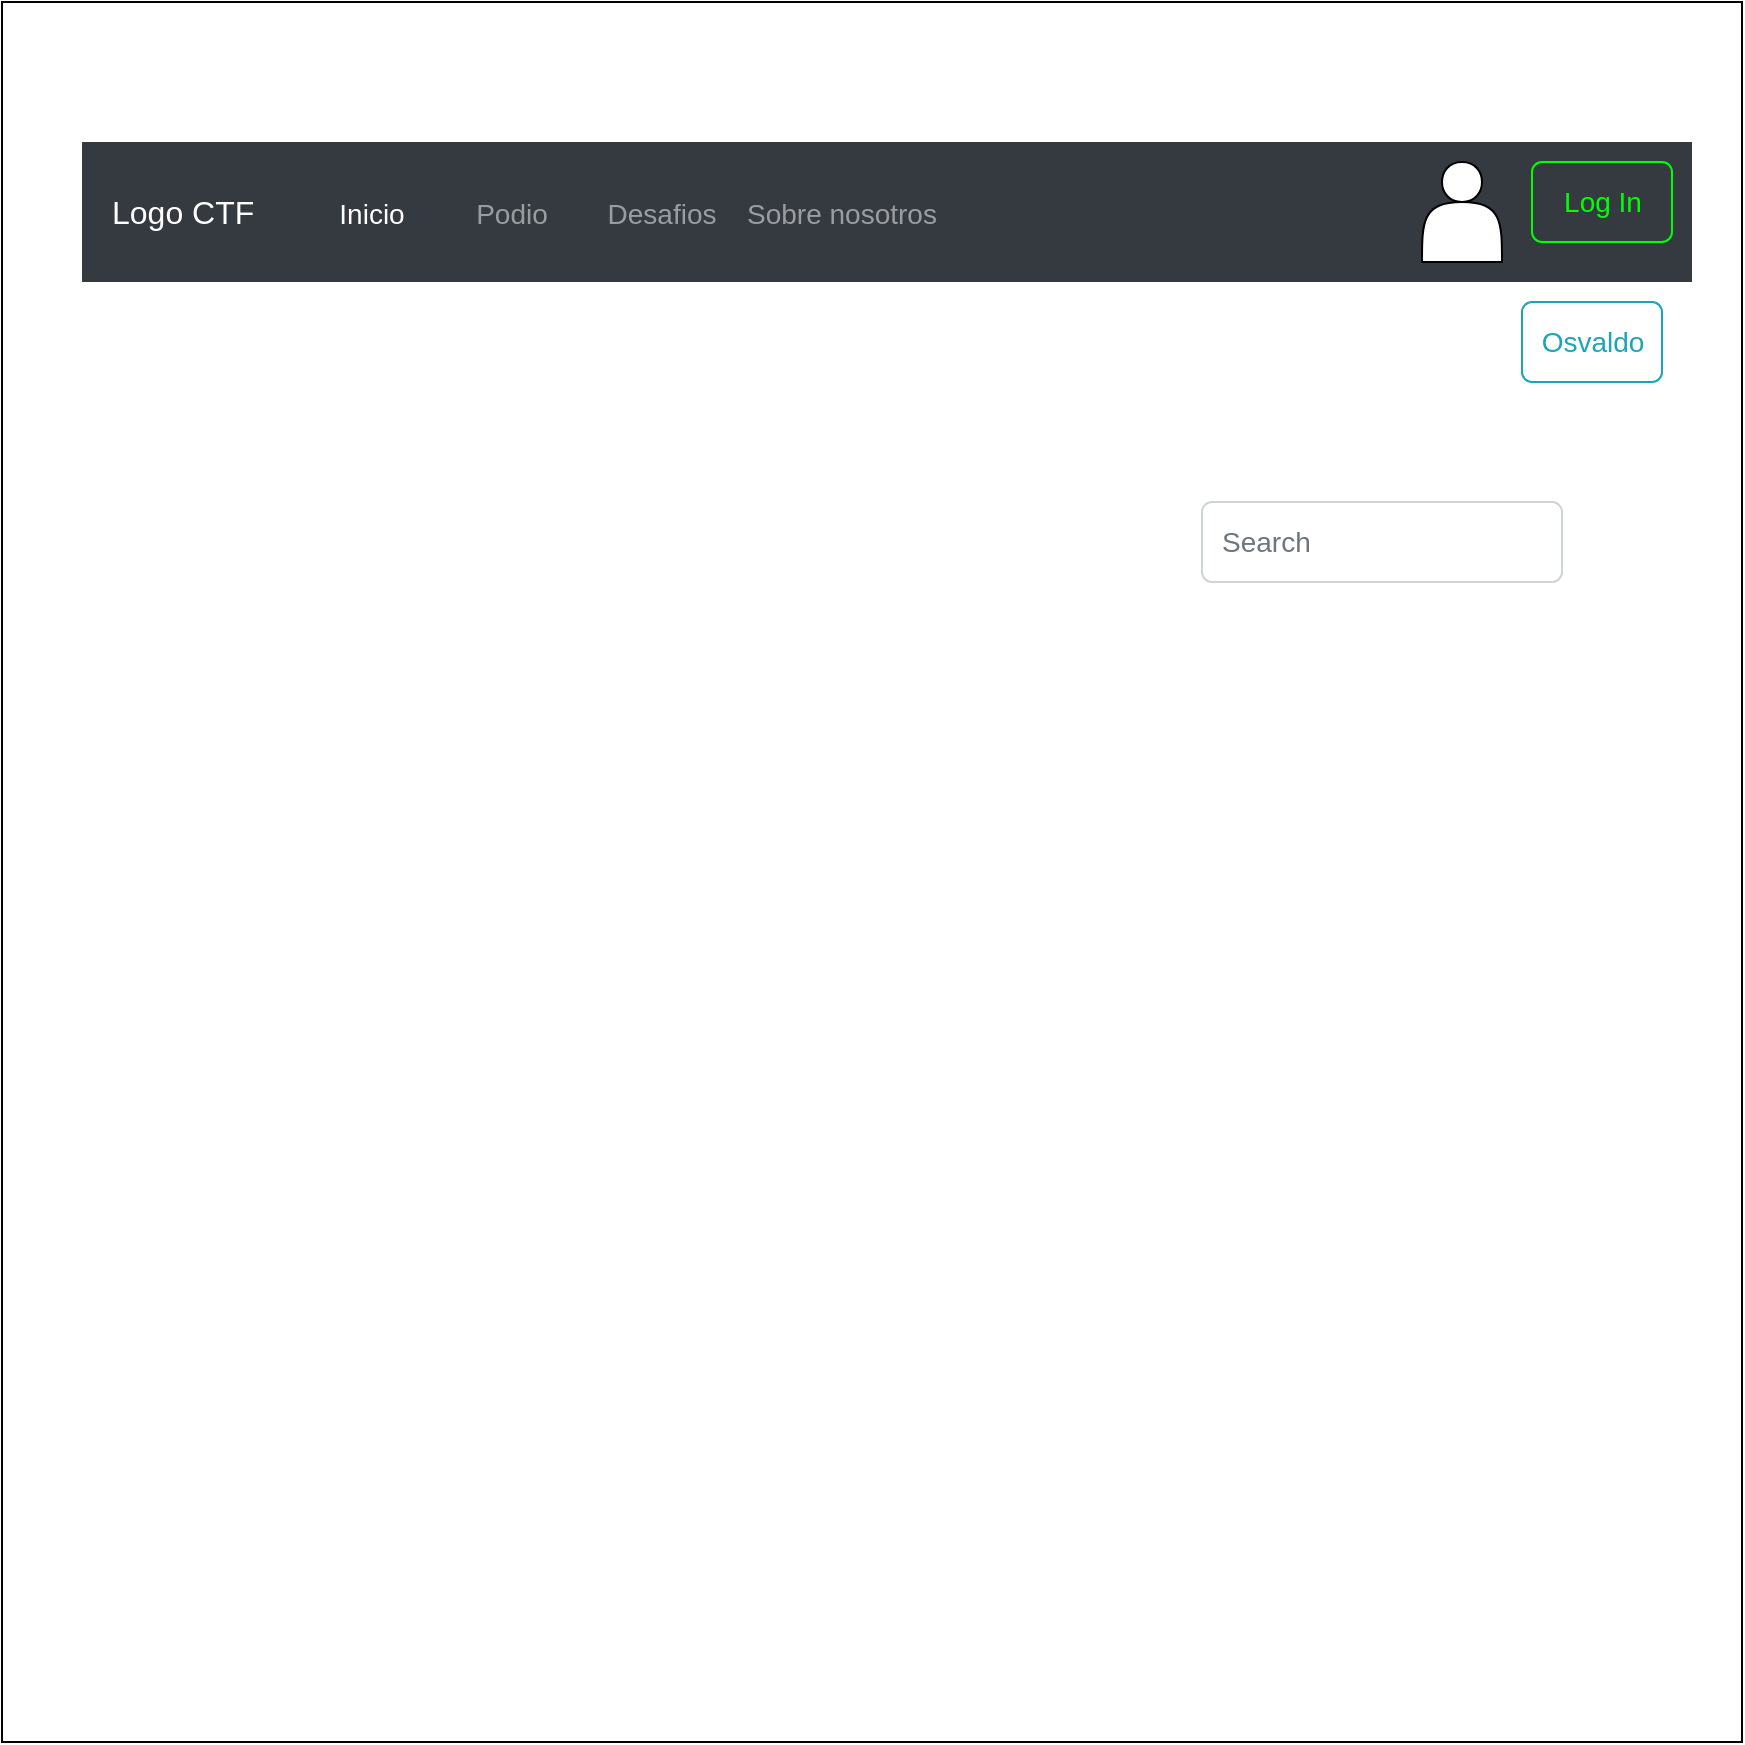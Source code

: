 <mxfile>
    <diagram id="3-0ceVvvJ__p_Qc8tGtd" name="Page-1">
        <mxGraphModel dx="971" dy="752" grid="1" gridSize="10" guides="1" tooltips="1" connect="1" arrows="1" fold="1" page="1" pageScale="1" pageWidth="827" pageHeight="1169" math="0" shadow="0">
            <root>
                <mxCell id="0"/>
                <mxCell id="1" parent="0"/>
                <mxCell id="2" value="" style="whiteSpace=wrap;html=1;aspect=fixed;" parent="1" vertex="1">
                    <mxGeometry x="30" y="30" width="870" height="870" as="geometry"/>
                </mxCell>
                <mxCell id="wY98j-KsyImVUau4mbrn-20" value="Logo CTF" style="html=1;shadow=0;dashed=0;fillColor=#343A40;strokeColor=none;fontSize=16;fontColor=#ffffff;align=left;spacing=15;" vertex="1" parent="1">
                    <mxGeometry x="70" y="100" width="805" height="70" as="geometry"/>
                </mxCell>
                <mxCell id="wY98j-KsyImVUau4mbrn-21" value="Inicio" style="fillColor=none;strokeColor=none;fontSize=14;fontColor=#ffffff;align=center;" vertex="1" parent="wY98j-KsyImVUau4mbrn-20">
                    <mxGeometry width="70" height="40" relative="1" as="geometry">
                        <mxPoint x="110" y="15" as="offset"/>
                    </mxGeometry>
                </mxCell>
                <mxCell id="wY98j-KsyImVUau4mbrn-22" value="Podio" style="fillColor=none;strokeColor=none;fontSize=14;fontColor=#9A9DA0;align=center;" vertex="1" parent="wY98j-KsyImVUau4mbrn-20">
                    <mxGeometry width="70" height="40" relative="1" as="geometry">
                        <mxPoint x="180" y="15" as="offset"/>
                    </mxGeometry>
                </mxCell>
                <mxCell id="wY98j-KsyImVUau4mbrn-23" value="Desafios" style="fillColor=none;strokeColor=none;fontSize=14;fontColor=#9A9DA0;align=center;spacingRight=0;" vertex="1" parent="wY98j-KsyImVUau4mbrn-20">
                    <mxGeometry width="80" height="40" relative="1" as="geometry">
                        <mxPoint x="250" y="15" as="offset"/>
                    </mxGeometry>
                </mxCell>
                <mxCell id="wY98j-KsyImVUau4mbrn-24" value="Sobre nosotros" style="fillColor=none;strokeColor=none;fontSize=14;fontColor=#9A9DA0;align=center;" vertex="1" parent="wY98j-KsyImVUau4mbrn-20">
                    <mxGeometry width="120" height="40" relative="1" as="geometry">
                        <mxPoint x="320" y="15" as="offset"/>
                    </mxGeometry>
                </mxCell>
                <mxCell id="wY98j-KsyImVUau4mbrn-25" value="&lt;font color=&quot;#00ff00&quot;&gt;Log In&lt;/font&gt;" style="html=1;shadow=0;dashed=0;shape=mxgraph.bootstrap.rrect;rSize=5;fontSize=14;fontColor=#1CA5B8;fillColor=none;strokeColor=#00FF00;" vertex="1" parent="wY98j-KsyImVUau4mbrn-20">
                    <mxGeometry x="1" width="70" height="40" relative="1" as="geometry">
                        <mxPoint x="-80" y="10" as="offset"/>
                    </mxGeometry>
                </mxCell>
                <mxCell id="wY98j-KsyImVUau4mbrn-26" value="Search" style="html=1;shadow=0;dashed=0;shape=mxgraph.bootstrap.rrect;rSize=5;fontSize=14;fontColor=#6C767D;strokeColor=#CED4DA;fillColor=#ffffff;align=left;spacing=10;" vertex="1" parent="wY98j-KsyImVUau4mbrn-20">
                    <mxGeometry x="1" width="180" height="40" relative="1" as="geometry">
                        <mxPoint x="-245" y="180" as="offset"/>
                    </mxGeometry>
                </mxCell>
                <mxCell id="wY98j-KsyImVUau4mbrn-36" value="" style="shape=actor;whiteSpace=wrap;html=1;" vertex="1" parent="wY98j-KsyImVUau4mbrn-20">
                    <mxGeometry x="670" y="10" width="40" height="50" as="geometry"/>
                </mxCell>
                <mxCell id="wY98j-KsyImVUau4mbrn-37" value="Osvaldo" style="html=1;shadow=0;dashed=0;shape=mxgraph.bootstrap.rrect;rSize=5;fontSize=14;fontColor=#1CA5B8;strokeColor=#1CA5B8;fillColor=none;" vertex="1" parent="1">
                    <mxGeometry x="790" y="180" width="70" height="40" as="geometry"/>
                </mxCell>
            </root>
        </mxGraphModel>
    </diagram>
</mxfile>